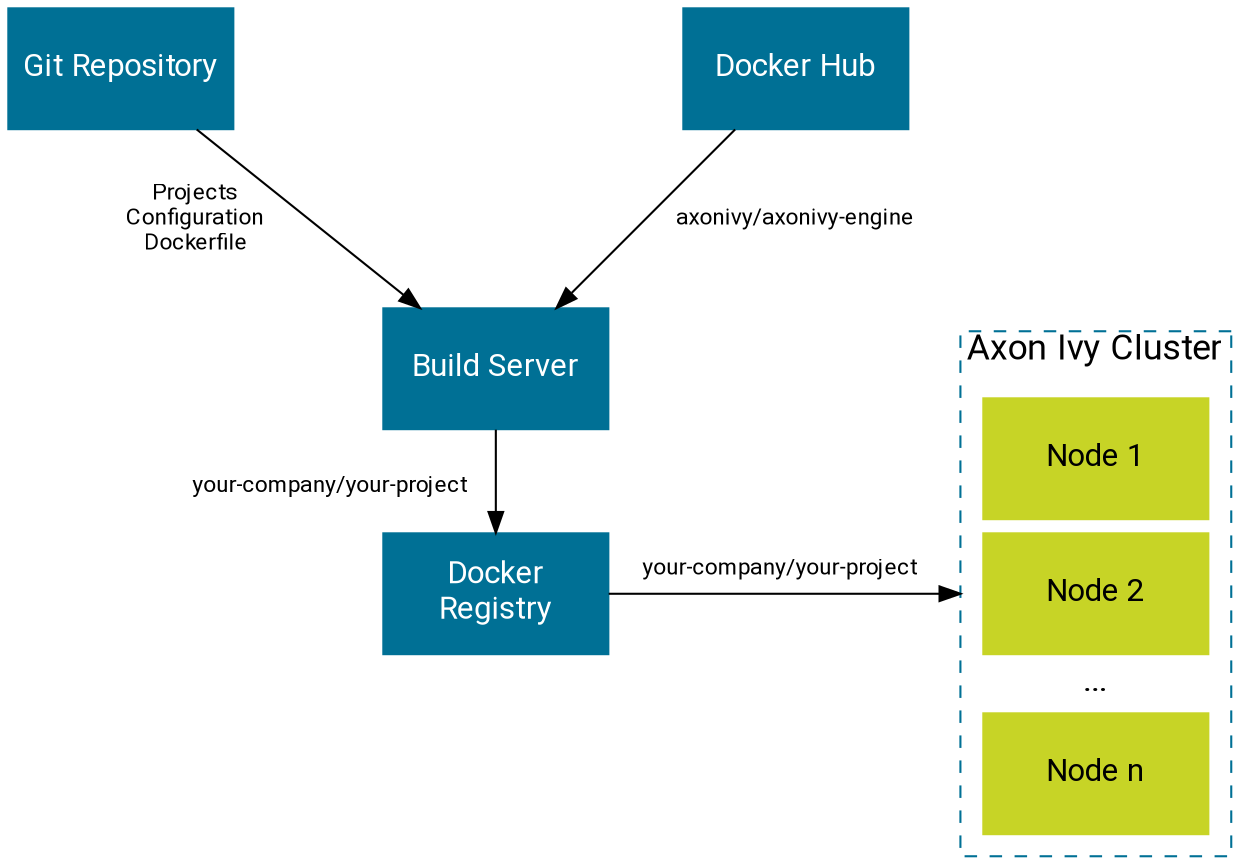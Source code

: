 digraph overview {
  layout=neato;

  node [shape=box, height="0.8", width="2", color="#007095", style=filled, fixedsize="true", margin=0, 
        fontname="Roboto,Helvetica Neue,Arial,sans-serif", fontcolor="white", fontsize=15
       ]; 
   
  /* nodes */
  dockerhub [ label="Docker Hub",           pos="4.5,7!", height="0.8", width="1.5"];
  git [ label="Git Repository",             pos="0,7!", height="0.8", width="1.5"];
  build [ label="Build Server",             pos="2.5,5.0!", height="0.8", width="1.5"];
  dockerregistry [ label="Docker\nRegistry", pos="2.5,3.5!", height="0.8", width="1.5"];
  
    /* this is a kludge, should be a subgraph but won't display as we'd like, so create the "subgraph" ourselves by positioning the elements */
  cluster [ label="Axon Ivy Cluster",       pos="6.5,3.5!", height="3.5", width="1.8", style="dashed", fontcolor="black", labelloc="t", fontsize=17];
  engine1 [ label="Node 1",                 pos="6.5,4.4!", height="0.8", width="1.5", color="#C7D426", fontcolor="black"];
  engine2 [ label="Node 2",                 pos="6.5,3.5!", height="0.8", width="1.5", color="#C7D426", fontcolor="black"];
  enginespacer [label="...",                pos="6.5,2.9!", height="0.8", width="1.5", shape=none, fillcolor=none, fontcolor=black];
  enginen [ label="Node n",                 pos="6.5,2.3!", height="0.8", width="1.5", color="#C7D426", fontcolor="black"];
 
  
  /* edges */
  dockerhub -> build;
  git -> build;
  build -> dockerregistry; 
  dockerregistry -> cluster;

  /* edge labels*/
  dockerhub_build [ label="axonivy/axonivy-engine",                 pos="4.5,6.0!", shape=none, fillcolor=none, fontcolor=black, fontsize=11];
  git_build [ label="Projects\nConfiguration\nDockerfile",          pos="0.5,6.0!", shape=none, fillcolor=none, fontcolor=black, fontsize=11];
  build_dockerregistry [ label="your-company/your-project\n \n ",   pos="1.4,4.05!", shape=none, fillcolor=none, fontcolor=black, fontsize=11] 
  dockerregistry_cluster [ label="your-company/your-project\n \n ", pos="4.4,3.5!", shape=none, fillcolor=none, fontcolor=black, fontsize=11];
  
}